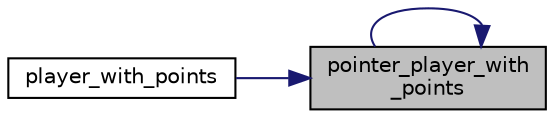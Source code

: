 digraph "pointer_player_with_points"
{
 // LATEX_PDF_SIZE
  edge [fontname="Helvetica",fontsize="10",labelfontname="Helvetica",labelfontsize="10"];
  node [fontname="Helvetica",fontsize="10",shape=record];
  rankdir="RL";
  Node1 [label="pointer_player_with\l_points",height=0.2,width=0.4,color="black", fillcolor="grey75", style="filled", fontcolor="black",tooltip=" "];
  Node1 -> Node2 [dir="back",color="midnightblue",fontsize="10",style="solid",fontname="Helvetica"];
  Node2 [label="player_with_points",height=0.2,width=0.4,color="black", fillcolor="white", style="filled",URL="$player__functions_8h.html#a1ce588f505cad03ced852e41c9729da6",tooltip=" "];
  Node1 -> Node1 [dir="back",color="midnightblue",fontsize="10",style="solid",fontname="Helvetica"];
}
